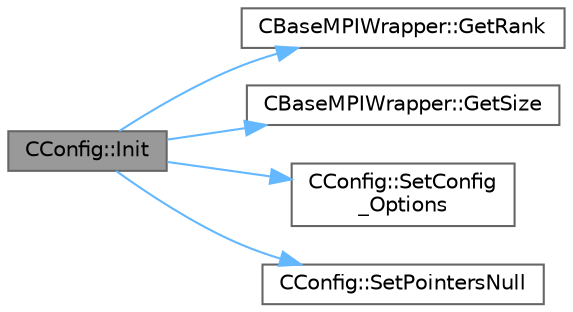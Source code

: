 digraph "CConfig::Init"
{
 // LATEX_PDF_SIZE
  bgcolor="transparent";
  edge [fontname=Helvetica,fontsize=10,labelfontname=Helvetica,labelfontsize=10];
  node [fontname=Helvetica,fontsize=10,shape=box,height=0.2,width=0.4];
  rankdir="LR";
  Node1 [id="Node000001",label="CConfig::Init",height=0.2,width=0.4,color="gray40", fillcolor="grey60", style="filled", fontcolor="black",tooltip="Initialize common fields of the config structure."];
  Node1 -> Node2 [id="edge1_Node000001_Node000002",color="steelblue1",style="solid",tooltip=" "];
  Node2 [id="Node000002",label="CBaseMPIWrapper::GetRank",height=0.2,width=0.4,color="grey40", fillcolor="white", style="filled",URL="$classCBaseMPIWrapper.html#a63e1f265b788b4e56cb7ebdeba29b78e",tooltip=" "];
  Node1 -> Node3 [id="edge2_Node000001_Node000003",color="steelblue1",style="solid",tooltip=" "];
  Node3 [id="Node000003",label="CBaseMPIWrapper::GetSize",height=0.2,width=0.4,color="grey40", fillcolor="white", style="filled",URL="$classCBaseMPIWrapper.html#a3a60032ab9d3e6197ca2796cfb37c4e2",tooltip=" "];
  Node1 -> Node4 [id="edge3_Node000001_Node000004",color="steelblue1",style="solid",tooltip=" "];
  Node4 [id="Node000004",label="CConfig::SetConfig\l_Options",height=0.2,width=0.4,color="grey40", fillcolor="white", style="filled",URL="$group__Config.html#ga7e360a5c50691c6c6e5a010043155082",tooltip="Set the config options."];
  Node1 -> Node5 [id="edge4_Node000001_Node000005",color="steelblue1",style="solid",tooltip=" "];
  Node5 [id="Node000005",label="CConfig::SetPointersNull",height=0.2,width=0.4,color="grey40", fillcolor="white", style="filled",URL="$classCConfig.html#ae840f486f3e95ed9e90c989bd48c1aed",tooltip="Initializes pointers to null."];
}
